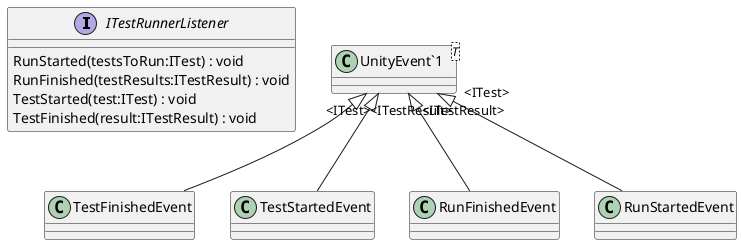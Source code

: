 @startuml
interface ITestRunnerListener {
    RunStarted(testsToRun:ITest) : void
    RunFinished(testResults:ITestResult) : void
    TestStarted(test:ITest) : void
    TestFinished(result:ITestResult) : void
}
class TestFinishedEvent {
}
class TestStartedEvent {
}
class RunFinishedEvent {
}
class RunStartedEvent {
}
class "UnityEvent`1"<T> {
}
"UnityEvent`1" "<ITestResult>" <|-- TestFinishedEvent
"UnityEvent`1" "<ITest>" <|-- TestStartedEvent
"UnityEvent`1" "<ITestResult>" <|-- RunFinishedEvent
"UnityEvent`1" "<ITest>" <|-- RunStartedEvent
@enduml
